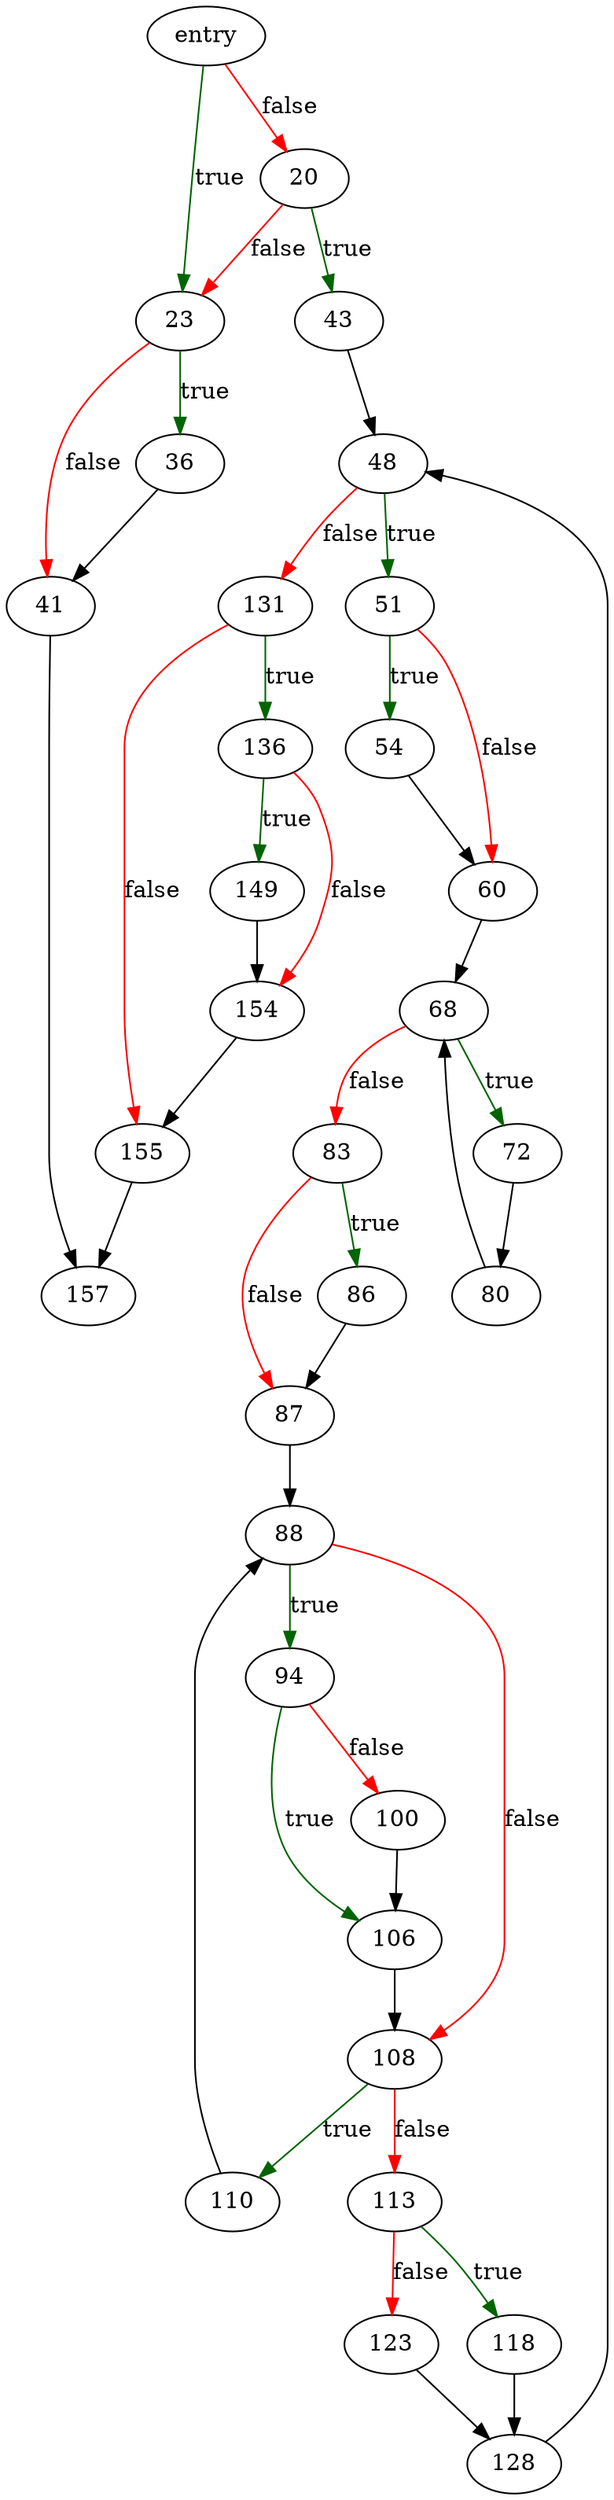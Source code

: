 digraph "run_table_dump_query" {
	// Node definitions.
	3 [label=entry];
	20;
	23;
	36;
	41;
	43;
	48;
	51;
	54;
	60;
	68;
	72;
	80;
	83;
	86;
	87;
	88;
	94;
	100;
	106;
	108;
	110;
	113;
	118;
	123;
	128;
	131;
	136;
	149;
	154;
	155;
	157;

	// Edge definitions.
	3 -> 20 [
		color=red
		label=false
	];
	3 -> 23 [
		color=darkgreen
		label=true
	];
	20 -> 23 [
		color=red
		label=false
	];
	20 -> 43 [
		color=darkgreen
		label=true
	];
	23 -> 36 [
		color=darkgreen
		label=true
	];
	23 -> 41 [
		color=red
		label=false
	];
	36 -> 41;
	41 -> 157;
	43 -> 48;
	48 -> 51 [
		color=darkgreen
		label=true
	];
	48 -> 131 [
		color=red
		label=false
	];
	51 -> 54 [
		color=darkgreen
		label=true
	];
	51 -> 60 [
		color=red
		label=false
	];
	54 -> 60;
	60 -> 68;
	68 -> 72 [
		color=darkgreen
		label=true
	];
	68 -> 83 [
		color=red
		label=false
	];
	72 -> 80;
	80 -> 68;
	83 -> 86 [
		color=darkgreen
		label=true
	];
	83 -> 87 [
		color=red
		label=false
	];
	86 -> 87;
	87 -> 88;
	88 -> 94 [
		color=darkgreen
		label=true
	];
	88 -> 108 [
		color=red
		label=false
	];
	94 -> 100 [
		color=red
		label=false
	];
	94 -> 106 [
		color=darkgreen
		label=true
	];
	100 -> 106;
	106 -> 108;
	108 -> 110 [
		color=darkgreen
		label=true
	];
	108 -> 113 [
		color=red
		label=false
	];
	110 -> 88;
	113 -> 118 [
		color=darkgreen
		label=true
	];
	113 -> 123 [
		color=red
		label=false
	];
	118 -> 128;
	123 -> 128;
	128 -> 48;
	131 -> 136 [
		color=darkgreen
		label=true
	];
	131 -> 155 [
		color=red
		label=false
	];
	136 -> 149 [
		color=darkgreen
		label=true
	];
	136 -> 154 [
		color=red
		label=false
	];
	149 -> 154;
	154 -> 155;
	155 -> 157;
}